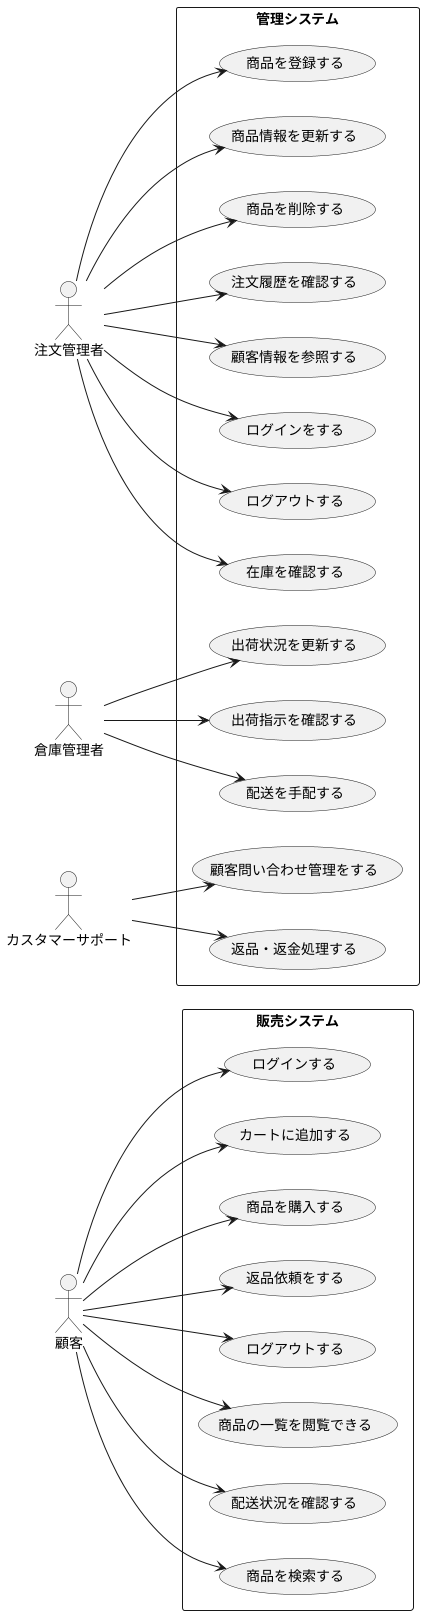 @startuml BBショップユースケース図 
left to right direction 
actor 顧客 as U 
actor 注文管理者 as M 
actor 倉庫管理者 as D
actor カスタマーサポート as C


rectangle 販売システム {  
  usecase "ログインする" as UC1   
  usecase "カートに追加する" as UC2   
  usecase "商品を購入する" as UC3   
  usecase "返品依頼をする" as UC4     
  usecase "ログアウトする" as UC6
  usecase "商品の一覧を閲覧できる" as UC13
  usecase "配送状況を確認する" as UC15
  usecase "商品を検索する" as UC25

}  

rectangle  管理システム{ 
  usecase "ログインをする" as UC7
  usecase "ログアウトする" as UC11
  usecase "在庫を確認する" as UC20
  usecase "返品・返金処理する" as UC21
  usecase "顧客問い合わせ管理をする" as UC16
  usecase "商品を登録する" as UC22
  usecase "商品情報を更新する" as UC23
  usecase "商品を削除する" as UC24
  usecase "注文履歴を確認する" as UC17
  usecase "顧客情報を参照する" as UC18
  usecase "出荷指示を確認する" as UC19
  usecase "配送を手配する" as UC26
  usecase "出荷状況を更新する" as UC27

}  


U --> UC1 
U --> UC2 
U --> UC3 
U --> UC4 
U --> UC6 
U --> UC13
U --> UC15
U --> UC25

M --> UC7 
M --> UC11
M --> UC17
M --> UC18
M --> UC20
M --> UC22
M --> UC23
M --> UC24

D --> UC19
D --> UC26
D --> UC27

C --> UC16
C --> UC21


@enduml
 